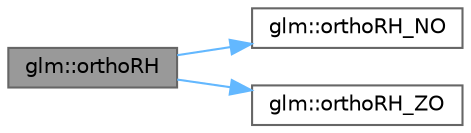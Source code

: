 digraph "glm::orthoRH"
{
 // LATEX_PDF_SIZE
  bgcolor="transparent";
  edge [fontname=Helvetica,fontsize=10,labelfontname=Helvetica,labelfontsize=10];
  node [fontname=Helvetica,fontsize=10,shape=box,height=0.2,width=0.4];
  rankdir="LR";
  Node1 [id="Node000001",label="glm::orthoRH",height=0.2,width=0.4,color="gray40", fillcolor="grey60", style="filled", fontcolor="black",tooltip=" "];
  Node1 -> Node2 [id="edge1_Node000001_Node000002",color="steelblue1",style="solid",tooltip=" "];
  Node2 [id="Node000002",label="glm::orthoRH_NO",height=0.2,width=0.4,color="grey40", fillcolor="white", style="filled",URL="$group__ext__matrix__clip__space.html#ga612cba4d8b1ffb8abf0968b4daf1461e",tooltip=" "];
  Node1 -> Node3 [id="edge2_Node000001_Node000003",color="steelblue1",style="solid",tooltip=" "];
  Node3 [id="Node000003",label="glm::orthoRH_ZO",height=0.2,width=0.4,color="grey40", fillcolor="white", style="filled",URL="$group__ext__matrix__clip__space.html#gab74a81b31fdf79b83780190ed01058b0",tooltip=" "];
}
